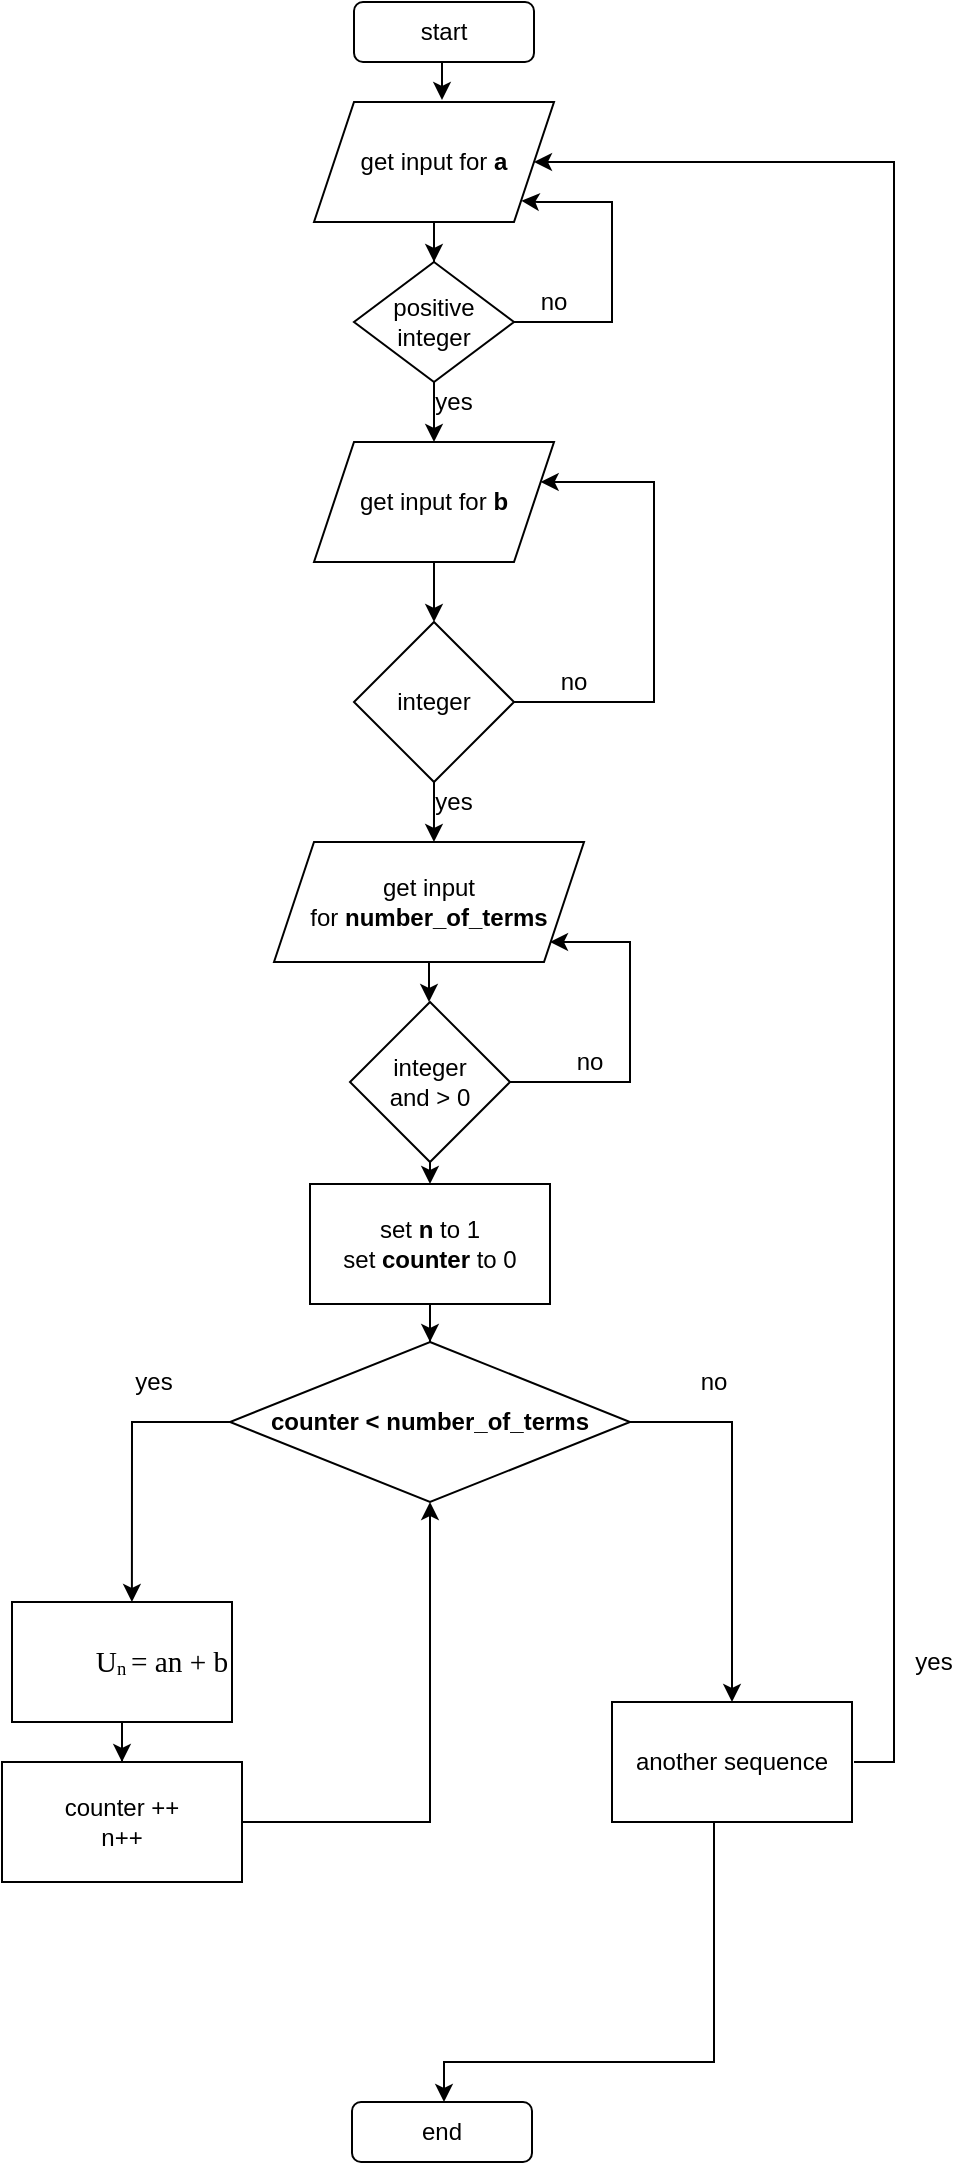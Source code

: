 <mxfile version="13.10.0" type="github">
  <diagram id="uVBDujzfq1OSq2xYW2Sn" name="Page-1">
    <mxGraphModel dx="679" dy="393" grid="1" gridSize="10" guides="1" tooltips="1" connect="1" arrows="1" fold="1" page="1" pageScale="1" pageWidth="850" pageHeight="1100" math="0" shadow="0">
      <root>
        <mxCell id="0" />
        <mxCell id="1" parent="0" />
        <mxCell id="MxFv4PRn-Ff1plUCvEAZ-1" style="edgeStyle=orthogonalEdgeStyle;rounded=0;orthogonalLoop=1;jettySize=auto;html=1;" edge="1" parent="1">
          <mxGeometry relative="1" as="geometry">
            <mxPoint x="419" y="29" as="sourcePoint" />
            <mxPoint x="414" y="49" as="targetPoint" />
          </mxGeometry>
        </mxCell>
        <mxCell id="eV9TEMMrfFeuhhtjxHpH-2" value="start" style="rounded=1;whiteSpace=wrap;html=1;" parent="1" vertex="1">
          <mxGeometry x="370" width="90" height="30" as="geometry" />
        </mxCell>
        <mxCell id="eV9TEMMrfFeuhhtjxHpH-30" style="edgeStyle=orthogonalEdgeStyle;rounded=0;orthogonalLoop=1;jettySize=auto;html=1;" parent="1" source="eV9TEMMrfFeuhhtjxHpH-3" target="eV9TEMMrfFeuhhtjxHpH-4" edge="1">
          <mxGeometry relative="1" as="geometry" />
        </mxCell>
        <mxCell id="eV9TEMMrfFeuhhtjxHpH-3" value="get input for &lt;b&gt;a&lt;/b&gt;" style="shape=parallelogram;perimeter=parallelogramPerimeter;whiteSpace=wrap;html=1;fixedSize=1;" parent="1" vertex="1">
          <mxGeometry x="350" y="50" width="120" height="60" as="geometry" />
        </mxCell>
        <mxCell id="eV9TEMMrfFeuhhtjxHpH-28" style="edgeStyle=orthogonalEdgeStyle;rounded=0;orthogonalLoop=1;jettySize=auto;html=1;entryX=0.864;entryY=0.822;entryDx=0;entryDy=0;entryPerimeter=0;exitX=1;exitY=0.5;exitDx=0;exitDy=0;" parent="1" source="eV9TEMMrfFeuhhtjxHpH-4" target="eV9TEMMrfFeuhhtjxHpH-3" edge="1">
          <mxGeometry relative="1" as="geometry">
            <Array as="points">
              <mxPoint x="499" y="160" />
              <mxPoint x="499" y="100" />
              <mxPoint x="462" y="100" />
            </Array>
            <mxPoint x="449" y="170" as="sourcePoint" />
            <mxPoint x="462.04" y="74" as="targetPoint" />
          </mxGeometry>
        </mxCell>
        <mxCell id="MxFv4PRn-Ff1plUCvEAZ-12" style="edgeStyle=orthogonalEdgeStyle;rounded=0;orthogonalLoop=1;jettySize=auto;html=1;entryX=0.5;entryY=0;entryDx=0;entryDy=0;" edge="1" parent="1" source="eV9TEMMrfFeuhhtjxHpH-4" target="eV9TEMMrfFeuhhtjxHpH-5">
          <mxGeometry relative="1" as="geometry" />
        </mxCell>
        <mxCell id="eV9TEMMrfFeuhhtjxHpH-4" value="positive integer" style="rhombus;whiteSpace=wrap;html=1;" parent="1" vertex="1">
          <mxGeometry x="370" y="130" width="80" height="60" as="geometry" />
        </mxCell>
        <mxCell id="MxFv4PRn-Ff1plUCvEAZ-13" style="edgeStyle=orthogonalEdgeStyle;rounded=0;orthogonalLoop=1;jettySize=auto;html=1;entryX=0.5;entryY=0;entryDx=0;entryDy=0;" edge="1" parent="1" source="eV9TEMMrfFeuhhtjxHpH-5" target="eV9TEMMrfFeuhhtjxHpH-10">
          <mxGeometry relative="1" as="geometry" />
        </mxCell>
        <mxCell id="eV9TEMMrfFeuhhtjxHpH-5" value="get input for &lt;b&gt;b&lt;/b&gt;" style="shape=parallelogram;perimeter=parallelogramPerimeter;whiteSpace=wrap;html=1;fixedSize=1;" parent="1" vertex="1">
          <mxGeometry x="350" y="220" width="120" height="60" as="geometry" />
        </mxCell>
        <mxCell id="eV9TEMMrfFeuhhtjxHpH-36" style="edgeStyle=orthogonalEdgeStyle;rounded=0;orthogonalLoop=1;jettySize=auto;html=1;entryX=1;entryY=0.5;entryDx=0;entryDy=0;" parent="1" source="eV9TEMMrfFeuhhtjxHpH-6" edge="1">
          <mxGeometry relative="1" as="geometry">
            <Array as="points">
              <mxPoint x="508" y="540" />
              <mxPoint x="508" y="470" />
            </Array>
            <mxPoint x="468" y="470" as="targetPoint" />
          </mxGeometry>
        </mxCell>
        <mxCell id="MxFv4PRn-Ff1plUCvEAZ-22" style="edgeStyle=orthogonalEdgeStyle;rounded=0;orthogonalLoop=1;jettySize=auto;html=1;exitX=0.5;exitY=1;exitDx=0;exitDy=0;entryX=0.5;entryY=0;entryDx=0;entryDy=0;" edge="1" parent="1" source="eV9TEMMrfFeuhhtjxHpH-6" target="eV9TEMMrfFeuhhtjxHpH-7">
          <mxGeometry relative="1" as="geometry" />
        </mxCell>
        <mxCell id="eV9TEMMrfFeuhhtjxHpH-6" value="integer&lt;br&gt;and &amp;gt; 0" style="rhombus;whiteSpace=wrap;html=1;" parent="1" vertex="1">
          <mxGeometry x="368" y="500" width="80" height="80" as="geometry" />
        </mxCell>
        <mxCell id="MxFv4PRn-Ff1plUCvEAZ-23" style="edgeStyle=orthogonalEdgeStyle;rounded=0;orthogonalLoop=1;jettySize=auto;html=1;entryX=0.5;entryY=0;entryDx=0;entryDy=0;" edge="1" parent="1" source="eV9TEMMrfFeuhhtjxHpH-7" target="eV9TEMMrfFeuhhtjxHpH-14">
          <mxGeometry relative="1" as="geometry" />
        </mxCell>
        <mxCell id="eV9TEMMrfFeuhhtjxHpH-7" value="set &lt;b&gt;n&lt;/b&gt; to 1&lt;br&gt;set &lt;b&gt;counter&lt;/b&gt; to 0" style="rounded=0;whiteSpace=wrap;html=1;" parent="1" vertex="1">
          <mxGeometry x="348" y="591" width="120" height="60" as="geometry" />
        </mxCell>
        <mxCell id="eV9TEMMrfFeuhhtjxHpH-32" style="edgeStyle=orthogonalEdgeStyle;rounded=0;orthogonalLoop=1;jettySize=auto;html=1;" parent="1" source="eV9TEMMrfFeuhhtjxHpH-10" target="eV9TEMMrfFeuhhtjxHpH-5" edge="1">
          <mxGeometry relative="1" as="geometry">
            <mxPoint x="520" y="260" as="targetPoint" />
            <Array as="points">
              <mxPoint x="520" y="350" />
              <mxPoint x="520" y="240" />
            </Array>
          </mxGeometry>
        </mxCell>
        <mxCell id="MxFv4PRn-Ff1plUCvEAZ-14" style="edgeStyle=orthogonalEdgeStyle;rounded=0;orthogonalLoop=1;jettySize=auto;html=1;entryX=0.516;entryY=0;entryDx=0;entryDy=0;entryPerimeter=0;" edge="1" parent="1" source="eV9TEMMrfFeuhhtjxHpH-10" target="MxFv4PRn-Ff1plUCvEAZ-2">
          <mxGeometry relative="1" as="geometry" />
        </mxCell>
        <mxCell id="eV9TEMMrfFeuhhtjxHpH-10" value="integer" style="rhombus;whiteSpace=wrap;html=1;" parent="1" vertex="1">
          <mxGeometry x="370" y="310" width="80" height="80" as="geometry" />
        </mxCell>
        <mxCell id="eV9TEMMrfFeuhhtjxHpH-18" style="edgeStyle=orthogonalEdgeStyle;rounded=0;orthogonalLoop=1;jettySize=auto;html=1;entryX=0.5;entryY=0;entryDx=0;entryDy=0;" parent="1" source="eV9TEMMrfFeuhhtjxHpH-11" target="eV9TEMMrfFeuhhtjxHpH-17" edge="1">
          <mxGeometry relative="1" as="geometry" />
        </mxCell>
        <mxCell id="eV9TEMMrfFeuhhtjxHpH-11" value="&lt;meta charset=&quot;utf-8&quot;&gt;&lt;div class=&quot;page&quot; title=&quot;Page 1&quot; style=&quot;color: rgb(0, 0, 0); font-style: normal; font-weight: normal; letter-spacing: normal; text-indent: 0px; text-transform: none; word-spacing: 0px; text-decoration: none;&quot;&gt;&lt;div class=&quot;layoutArea&quot;&gt;&lt;div class=&quot;column&quot;&gt;&lt;ul style=&quot;list-style-type: none&quot;&gt;&lt;li&gt;&lt;p&gt;&lt;span style=&quot;font-size: 11pt ; font-family: &amp;quot;calibri&amp;quot;&quot;&gt;U&lt;/span&gt;&lt;span style=&quot;font-size: 7pt ; font-family: &amp;quot;calibri&amp;quot; ; vertical-align: -1pt&quot;&gt;n&lt;span class=&quot;Apple-converted-space&quot;&gt;&amp;nbsp;&lt;/span&gt;&lt;/span&gt;&lt;span style=&quot;font-size: 11pt ; font-family: &amp;quot;calibri&amp;quot;&quot;&gt;= an + b&lt;/span&gt;&lt;/p&gt;&lt;/li&gt;&lt;/ul&gt;&lt;/div&gt;&lt;/div&gt;&lt;/div&gt;" style="rounded=0;whiteSpace=wrap;html=1;" parent="1" vertex="1">
          <mxGeometry x="199" y="800" width="110" height="60" as="geometry" />
        </mxCell>
        <mxCell id="eV9TEMMrfFeuhhtjxHpH-15" style="edgeStyle=orthogonalEdgeStyle;rounded=0;orthogonalLoop=1;jettySize=auto;html=1;entryX=0.545;entryY=0;entryDx=0;entryDy=0;entryPerimeter=0;" parent="1" source="eV9TEMMrfFeuhhtjxHpH-14" edge="1" target="eV9TEMMrfFeuhhtjxHpH-11">
          <mxGeometry relative="1" as="geometry">
            <mxPoint x="259" y="790" as="targetPoint" />
            <Array as="points">
              <mxPoint x="259" y="710" />
            </Array>
          </mxGeometry>
        </mxCell>
        <mxCell id="eV9TEMMrfFeuhhtjxHpH-16" style="edgeStyle=orthogonalEdgeStyle;rounded=0;orthogonalLoop=1;jettySize=auto;html=1;entryX=0.5;entryY=0;entryDx=0;entryDy=0;" parent="1" source="eV9TEMMrfFeuhhtjxHpH-14" edge="1" target="eV9TEMMrfFeuhhtjxHpH-23">
          <mxGeometry relative="1" as="geometry">
            <mxPoint x="559" y="840" as="targetPoint" />
            <Array as="points">
              <mxPoint x="559" y="710" />
            </Array>
          </mxGeometry>
        </mxCell>
        <mxCell id="eV9TEMMrfFeuhhtjxHpH-14" value="&lt;b&gt;counter &amp;lt; number_of_terms&lt;/b&gt;" style="rhombus;whiteSpace=wrap;html=1;" parent="1" vertex="1">
          <mxGeometry x="308" y="670" width="200" height="80" as="geometry" />
        </mxCell>
        <mxCell id="MxFv4PRn-Ff1plUCvEAZ-24" style="edgeStyle=orthogonalEdgeStyle;rounded=0;orthogonalLoop=1;jettySize=auto;html=1;entryX=0.5;entryY=1;entryDx=0;entryDy=0;" edge="1" parent="1" source="eV9TEMMrfFeuhhtjxHpH-17" target="eV9TEMMrfFeuhhtjxHpH-14">
          <mxGeometry relative="1" as="geometry">
            <Array as="points">
              <mxPoint x="408" y="910" />
            </Array>
          </mxGeometry>
        </mxCell>
        <mxCell id="eV9TEMMrfFeuhhtjxHpH-17" value="counter ++&lt;br&gt;n++" style="rounded=0;whiteSpace=wrap;html=1;" parent="1" vertex="1">
          <mxGeometry x="194" y="880" width="120" height="60" as="geometry" />
        </mxCell>
        <mxCell id="eV9TEMMrfFeuhhtjxHpH-20" value="yes" style="text;html=1;strokeColor=none;fillColor=none;align=center;verticalAlign=middle;whiteSpace=wrap;rounded=0;" parent="1" vertex="1">
          <mxGeometry x="250" y="680" width="40" height="20" as="geometry" />
        </mxCell>
        <mxCell id="eV9TEMMrfFeuhhtjxHpH-21" value="no" style="text;html=1;strokeColor=none;fillColor=none;align=center;verticalAlign=middle;whiteSpace=wrap;rounded=0;" parent="1" vertex="1">
          <mxGeometry x="530" y="680" width="40" height="20" as="geometry" />
        </mxCell>
        <mxCell id="eV9TEMMrfFeuhhtjxHpH-24" style="edgeStyle=orthogonalEdgeStyle;rounded=0;orthogonalLoop=1;jettySize=auto;html=1;" parent="1" edge="1">
          <mxGeometry relative="1" as="geometry">
            <mxPoint x="460" y="80" as="targetPoint" />
            <Array as="points">
              <mxPoint x="640" y="80" />
            </Array>
            <mxPoint x="620" y="880" as="sourcePoint" />
          </mxGeometry>
        </mxCell>
        <mxCell id="MxFv4PRn-Ff1plUCvEAZ-8" style="edgeStyle=orthogonalEdgeStyle;rounded=0;orthogonalLoop=1;jettySize=auto;html=1;entryX=0.5;entryY=0;entryDx=0;entryDy=0;" edge="1" parent="1" source="eV9TEMMrfFeuhhtjxHpH-23">
          <mxGeometry relative="1" as="geometry">
            <mxPoint x="415" y="1050" as="targetPoint" />
            <Array as="points">
              <mxPoint x="550" y="1030" />
              <mxPoint x="415" y="1030" />
            </Array>
          </mxGeometry>
        </mxCell>
        <mxCell id="eV9TEMMrfFeuhhtjxHpH-23" value="another sequence" style="rounded=0;whiteSpace=wrap;html=1;" parent="1" vertex="1">
          <mxGeometry x="499" y="850" width="120" height="60" as="geometry" />
        </mxCell>
        <mxCell id="eV9TEMMrfFeuhhtjxHpH-25" value="yes" style="text;html=1;strokeColor=none;fillColor=none;align=center;verticalAlign=middle;whiteSpace=wrap;rounded=0;" parent="1" vertex="1">
          <mxGeometry x="640" y="820" width="40" height="20" as="geometry" />
        </mxCell>
        <mxCell id="eV9TEMMrfFeuhhtjxHpH-27" value="end" style="rounded=1;whiteSpace=wrap;html=1;" parent="1" vertex="1">
          <mxGeometry x="369" y="1050" width="90" height="30" as="geometry" />
        </mxCell>
        <mxCell id="eV9TEMMrfFeuhhtjxHpH-33" value="no" style="text;html=1;strokeColor=none;fillColor=none;align=center;verticalAlign=middle;whiteSpace=wrap;rounded=0;" parent="1" vertex="1">
          <mxGeometry x="460" y="330" width="40" height="20" as="geometry" />
        </mxCell>
        <mxCell id="eV9TEMMrfFeuhhtjxHpH-35" value="no" style="text;html=1;strokeColor=none;fillColor=none;align=center;verticalAlign=middle;whiteSpace=wrap;rounded=0;" parent="1" vertex="1">
          <mxGeometry x="468" y="520" width="40" height="20" as="geometry" />
        </mxCell>
        <mxCell id="MxFv4PRn-Ff1plUCvEAZ-18" style="edgeStyle=orthogonalEdgeStyle;rounded=0;orthogonalLoop=1;jettySize=auto;html=1;entryX=0.5;entryY=0;entryDx=0;entryDy=0;" edge="1" parent="1" source="MxFv4PRn-Ff1plUCvEAZ-2" target="eV9TEMMrfFeuhhtjxHpH-6">
          <mxGeometry relative="1" as="geometry" />
        </mxCell>
        <mxCell id="MxFv4PRn-Ff1plUCvEAZ-2" value="&lt;span&gt;get input for&amp;nbsp;&lt;/span&gt;&lt;b&gt;number_of_terms&lt;/b&gt;" style="shape=parallelogram;perimeter=parallelogramPerimeter;whiteSpace=wrap;html=1;fixedSize=1;" vertex="1" parent="1">
          <mxGeometry x="330" y="420" width="155" height="60" as="geometry" />
        </mxCell>
        <mxCell id="MxFv4PRn-Ff1plUCvEAZ-9" value="no" style="text;html=1;strokeColor=none;fillColor=none;align=center;verticalAlign=middle;whiteSpace=wrap;rounded=0;" vertex="1" parent="1">
          <mxGeometry x="450" y="140" width="40" height="20" as="geometry" />
        </mxCell>
        <mxCell id="MxFv4PRn-Ff1plUCvEAZ-11" value="yes" style="text;html=1;strokeColor=none;fillColor=none;align=center;verticalAlign=middle;whiteSpace=wrap;rounded=0;" vertex="1" parent="1">
          <mxGeometry x="400" y="190" width="40" height="20" as="geometry" />
        </mxCell>
        <mxCell id="MxFv4PRn-Ff1plUCvEAZ-15" value="yes" style="text;html=1;strokeColor=none;fillColor=none;align=center;verticalAlign=middle;whiteSpace=wrap;rounded=0;" vertex="1" parent="1">
          <mxGeometry x="400" y="390" width="40" height="20" as="geometry" />
        </mxCell>
      </root>
    </mxGraphModel>
  </diagram>
</mxfile>
